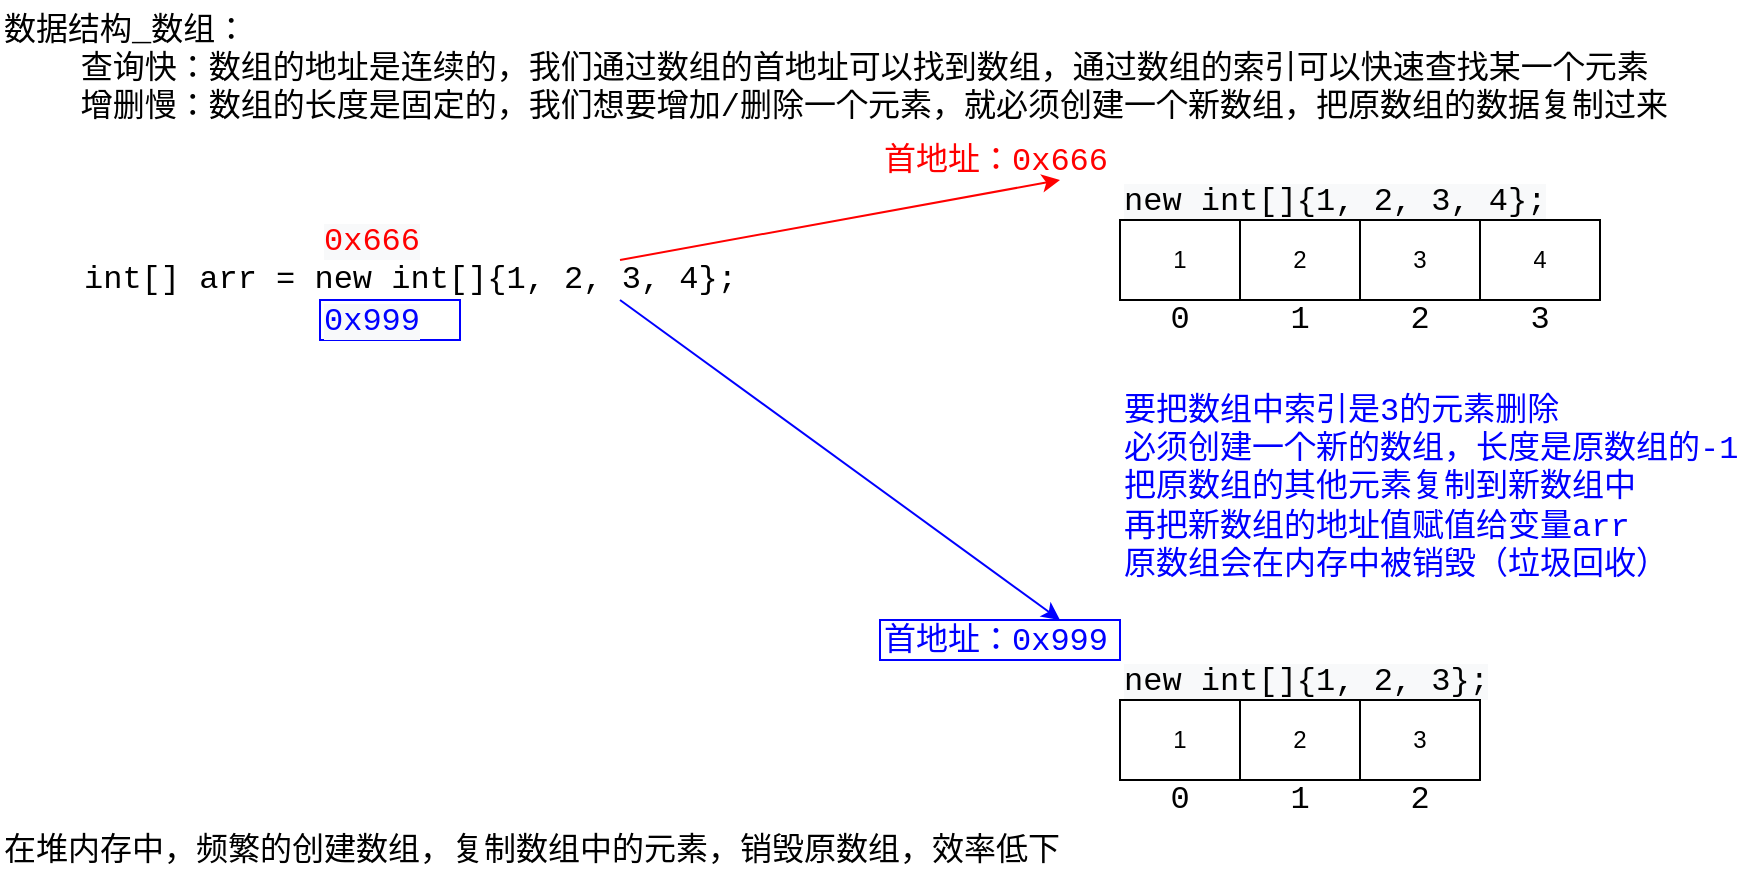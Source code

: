 <mxfile version="13.6.2" type="device"><diagram id="k9AlD885UBAIYeukuZBe" name="Page-1"><mxGraphModel dx="1072" dy="802" grid="1" gridSize="10" guides="1" tooltips="1" connect="1" arrows="1" fold="1" page="1" pageScale="1" pageWidth="1100" pageHeight="850" math="0" shadow="0"><root><mxCell id="0"/><mxCell id="1" parent="0"/><mxCell id="MG2gKv91YNemwZEDTiv0-1" value="数据结构_数组：&lt;br&gt;&amp;nbsp; &amp;nbsp; 查询快：数组的地址是连续的，我们通过数组的首地址可以找到数组，通过数组的索引可以快速查找某一个元素&lt;br&gt;&amp;nbsp; &amp;nbsp; 增删慢：数组的长度是固定的，我们想要增加/删除一个元素，就必须创建一个新数组，把原数组的数据复制过来" style="text;html=1;strokeColor=none;fillColor=none;align=left;verticalAlign=top;whiteSpace=wrap;rounded=0;fontFamily=Courier New;fontSize=16;" parent="1" vertex="1"><mxGeometry y="10" width="840" height="20" as="geometry"/></mxCell><mxCell id="p5xq7owiOkSByKTIBRpX-11" value="int[] arr = new int[]{1, 2, 3, 4};" style="text;html=1;strokeColor=none;fillColor=none;align=left;verticalAlign=middle;whiteSpace=wrap;rounded=0;fontFamily=Courier New;fontSize=16;" vertex="1" parent="1"><mxGeometry x="40" y="140" width="360" height="20" as="geometry"/></mxCell><mxCell id="p5xq7owiOkSByKTIBRpX-12" value="&lt;span style=&quot;color: rgb(0, 0, 0); font-family: &amp;quot;courier new&amp;quot;; font-size: 16px; font-style: normal; font-weight: 400; letter-spacing: normal; text-align: left; text-indent: 0px; text-transform: none; word-spacing: 0px; background-color: rgb(248, 249, 250); display: inline; float: none;&quot;&gt;new int[]{1, 2, 3, 4};&lt;/span&gt;" style="text;whiteSpace=wrap;html=1;fontSize=16;verticalAlign=middle;" vertex="1" parent="1"><mxGeometry x="560" y="100" width="240" height="20" as="geometry"/></mxCell><mxCell id="p5xq7owiOkSByKTIBRpX-20" value="0" style="text;html=1;strokeColor=none;fillColor=none;align=center;verticalAlign=middle;whiteSpace=wrap;rounded=0;fontFamily=Courier New;fontSize=16;" vertex="1" parent="1"><mxGeometry x="560" y="160" width="60" height="20" as="geometry"/></mxCell><mxCell id="p5xq7owiOkSByKTIBRpX-21" value="1" style="text;html=1;strokeColor=none;fillColor=none;align=center;verticalAlign=middle;whiteSpace=wrap;rounded=0;fontFamily=Courier New;fontSize=16;" vertex="1" parent="1"><mxGeometry x="620" y="160" width="60" height="20" as="geometry"/></mxCell><mxCell id="p5xq7owiOkSByKTIBRpX-22" value="2" style="text;html=1;strokeColor=none;fillColor=none;align=center;verticalAlign=middle;whiteSpace=wrap;rounded=0;fontFamily=Courier New;fontSize=16;" vertex="1" parent="1"><mxGeometry x="680" y="160" width="60" height="20" as="geometry"/></mxCell><mxCell id="p5xq7owiOkSByKTIBRpX-24" value="3" style="text;html=1;strokeColor=none;fillColor=none;align=center;verticalAlign=middle;whiteSpace=wrap;rounded=0;fontFamily=Courier New;fontSize=16;" vertex="1" parent="1"><mxGeometry x="740" y="160" width="60" height="20" as="geometry"/></mxCell><mxCell id="p5xq7owiOkSByKTIBRpX-26" value="&lt;font face=&quot;courier new&quot;&gt;首地址：0x666&lt;/font&gt;" style="text;whiteSpace=wrap;html=1;fontSize=16;verticalAlign=middle;fontColor=#FF0000;" vertex="1" parent="1"><mxGeometry x="440" y="80" width="120" height="20" as="geometry"/></mxCell><mxCell id="p5xq7owiOkSByKTIBRpX-13" value="" style="shape=table;html=1;whiteSpace=wrap;startSize=0;container=1;collapsible=0;childLayout=tableLayout;" vertex="1" parent="1"><mxGeometry x="560" y="120" width="240" height="40" as="geometry"/></mxCell><mxCell id="p5xq7owiOkSByKTIBRpX-14" value="" style="shape=partialRectangle;html=1;whiteSpace=wrap;collapsible=0;dropTarget=0;pointerEvents=0;fillColor=none;top=0;left=0;bottom=0;right=0;points=[[0,0.5],[1,0.5]];portConstraint=eastwest;" vertex="1" parent="p5xq7owiOkSByKTIBRpX-13"><mxGeometry width="240" height="40" as="geometry"/></mxCell><mxCell id="p5xq7owiOkSByKTIBRpX-15" value="1" style="shape=partialRectangle;html=1;whiteSpace=wrap;connectable=0;overflow=hidden;fillColor=none;top=0;left=0;bottom=0;right=0;" vertex="1" parent="p5xq7owiOkSByKTIBRpX-14"><mxGeometry width="60" height="40" as="geometry"/></mxCell><mxCell id="p5xq7owiOkSByKTIBRpX-16" value="2" style="shape=partialRectangle;html=1;whiteSpace=wrap;connectable=0;overflow=hidden;fillColor=none;top=0;left=0;bottom=0;right=0;" vertex="1" parent="p5xq7owiOkSByKTIBRpX-14"><mxGeometry x="60" width="60" height="40" as="geometry"/></mxCell><mxCell id="p5xq7owiOkSByKTIBRpX-17" value="3" style="shape=partialRectangle;html=1;whiteSpace=wrap;connectable=0;overflow=hidden;fillColor=none;top=0;left=0;bottom=0;right=0;" vertex="1" parent="p5xq7owiOkSByKTIBRpX-14"><mxGeometry x="120" width="60" height="40" as="geometry"/></mxCell><mxCell id="p5xq7owiOkSByKTIBRpX-18" value="4" style="shape=partialRectangle;html=1;whiteSpace=wrap;connectable=0;overflow=hidden;fillColor=none;top=0;left=0;bottom=0;right=0;" vertex="1" parent="p5xq7owiOkSByKTIBRpX-14"><mxGeometry x="180" width="60" height="40" as="geometry"/></mxCell><mxCell id="p5xq7owiOkSByKTIBRpX-27" value="" style="endArrow=classic;html=1;fontSize=16;exitX=0.75;exitY=0;exitDx=0;exitDy=0;entryX=0.75;entryY=1;entryDx=0;entryDy=0;strokeColor=#FF0000;" edge="1" parent="1" source="p5xq7owiOkSByKTIBRpX-11" target="p5xq7owiOkSByKTIBRpX-26"><mxGeometry width="50" height="50" relative="1" as="geometry"><mxPoint x="470" y="230" as="sourcePoint"/><mxPoint x="520" y="180" as="targetPoint"/></mxGeometry></mxCell><mxCell id="p5xq7owiOkSByKTIBRpX-28" value="要把数组中索引是3的元素删除&lt;br&gt;必须创建一个新的数组，长度是原数组的-1&lt;br&gt;把原数组的其他元素复制到新数组中&lt;br&gt;再把新数组的地址值赋值给变量arr&lt;br&gt;原数组会在内存中被销毁（垃圾回收）" style="text;html=1;strokeColor=none;fillColor=none;align=left;verticalAlign=top;whiteSpace=wrap;rounded=0;fontFamily=Courier New;fontSize=16;fontColor=#0000FF;" vertex="1" parent="1"><mxGeometry x="560" y="200" width="320" height="20" as="geometry"/></mxCell><mxCell id="p5xq7owiOkSByKTIBRpX-29" value="&lt;span style=&quot;color: rgb(0 , 0 , 0) ; font-family: &amp;#34;courier new&amp;#34; ; font-size: 16px ; font-style: normal ; font-weight: 400 ; letter-spacing: normal ; text-align: left ; text-indent: 0px ; text-transform: none ; word-spacing: 0px ; background-color: rgb(248 , 249 , 250) ; display: inline ; float: none&quot;&gt;new int[]{1, 2, 3};&lt;/span&gt;" style="text;whiteSpace=wrap;html=1;fontSize=16;verticalAlign=middle;" vertex="1" parent="1"><mxGeometry x="560" y="340" width="240" height="20" as="geometry"/></mxCell><mxCell id="p5xq7owiOkSByKTIBRpX-30" value="0" style="text;html=1;strokeColor=none;fillColor=none;align=center;verticalAlign=middle;whiteSpace=wrap;rounded=0;fontFamily=Courier New;fontSize=16;" vertex="1" parent="1"><mxGeometry x="560" y="400" width="60" height="20" as="geometry"/></mxCell><mxCell id="p5xq7owiOkSByKTIBRpX-31" value="1" style="text;html=1;strokeColor=none;fillColor=none;align=center;verticalAlign=middle;whiteSpace=wrap;rounded=0;fontFamily=Courier New;fontSize=16;" vertex="1" parent="1"><mxGeometry x="620" y="400" width="60" height="20" as="geometry"/></mxCell><mxCell id="p5xq7owiOkSByKTIBRpX-32" value="2" style="text;html=1;strokeColor=none;fillColor=none;align=center;verticalAlign=middle;whiteSpace=wrap;rounded=0;fontFamily=Courier New;fontSize=16;" vertex="1" parent="1"><mxGeometry x="680" y="400" width="60" height="20" as="geometry"/></mxCell><mxCell id="p5xq7owiOkSByKTIBRpX-34" value="&lt;font face=&quot;courier new&quot;&gt;首地址：0x999&lt;br&gt;&lt;/font&gt;" style="text;whiteSpace=wrap;html=1;fontSize=16;verticalAlign=middle;fontColor=#0000FF;strokeColor=#0000FF;" vertex="1" parent="1"><mxGeometry x="440" y="320" width="120" height="20" as="geometry"/></mxCell><mxCell id="p5xq7owiOkSByKTIBRpX-35" value="" style="shape=table;html=1;whiteSpace=wrap;startSize=0;container=1;collapsible=0;childLayout=tableLayout;" vertex="1" parent="1"><mxGeometry x="560" y="360" width="180" height="40" as="geometry"/></mxCell><mxCell id="p5xq7owiOkSByKTIBRpX-36" value="" style="shape=partialRectangle;html=1;whiteSpace=wrap;collapsible=0;dropTarget=0;pointerEvents=0;fillColor=none;top=0;left=0;bottom=0;right=0;points=[[0,0.5],[1,0.5]];portConstraint=eastwest;" vertex="1" parent="p5xq7owiOkSByKTIBRpX-35"><mxGeometry width="180" height="40" as="geometry"/></mxCell><mxCell id="p5xq7owiOkSByKTIBRpX-37" value="1" style="shape=partialRectangle;html=1;whiteSpace=wrap;connectable=0;overflow=hidden;fillColor=none;top=0;left=0;bottom=0;right=0;" vertex="1" parent="p5xq7owiOkSByKTIBRpX-36"><mxGeometry width="60" height="40" as="geometry"/></mxCell><mxCell id="p5xq7owiOkSByKTIBRpX-38" value="2" style="shape=partialRectangle;html=1;whiteSpace=wrap;connectable=0;overflow=hidden;fillColor=none;top=0;left=0;bottom=0;right=0;" vertex="1" parent="p5xq7owiOkSByKTIBRpX-36"><mxGeometry x="60" width="60" height="40" as="geometry"/></mxCell><mxCell id="p5xq7owiOkSByKTIBRpX-39" value="3" style="shape=partialRectangle;html=1;whiteSpace=wrap;connectable=0;overflow=hidden;fillColor=none;top=0;left=0;bottom=0;right=0;" vertex="1" parent="p5xq7owiOkSByKTIBRpX-36"><mxGeometry x="120" width="60" height="40" as="geometry"/></mxCell><mxCell id="p5xq7owiOkSByKTIBRpX-41" value="&lt;span style=&quot;color: rgb(255, 0, 0); font-family: &amp;quot;courier new&amp;quot;; font-size: 16px; font-style: normal; font-weight: 400; letter-spacing: normal; text-align: left; text-indent: 0px; text-transform: none; word-spacing: 0px; background-color: rgb(248, 249, 250); display: inline; float: none;&quot;&gt;0x666&lt;/span&gt;" style="text;whiteSpace=wrap;html=1;fontSize=16;fontColor=#FF0000;verticalAlign=middle;" vertex="1" parent="1"><mxGeometry x="160" y="120" width="70" height="20" as="geometry"/></mxCell><mxCell id="p5xq7owiOkSByKTIBRpX-42" value="&lt;span style=&quot;font-family: &amp;quot;courier new&amp;quot;; font-size: 16px; font-style: normal; font-weight: 400; letter-spacing: normal; text-align: left; text-indent: 0px; text-transform: none; word-spacing: 0px; background-color: rgb(248, 249, 250); display: inline; float: none;&quot;&gt;0x999&lt;/span&gt;" style="text;whiteSpace=wrap;html=1;fontSize=16;verticalAlign=middle;fontColor=#0000FF;strokeColor=#0000FF;" vertex="1" parent="1"><mxGeometry x="160" y="160" width="70" height="20" as="geometry"/></mxCell><mxCell id="p5xq7owiOkSByKTIBRpX-43" value="" style="endArrow=classic;html=1;fontSize=16;exitX=0.75;exitY=1;exitDx=0;exitDy=0;entryX=0.75;entryY=0;entryDx=0;entryDy=0;fontColor=#0000FF;strokeColor=#0000FF;" edge="1" parent="1" source="p5xq7owiOkSByKTIBRpX-11" target="p5xq7owiOkSByKTIBRpX-34"><mxGeometry width="50" height="50" relative="1" as="geometry"><mxPoint x="320" y="150" as="sourcePoint"/><mxPoint x="540" y="110" as="targetPoint"/></mxGeometry></mxCell><mxCell id="p5xq7owiOkSByKTIBRpX-44" value="在堆内存中，频繁的创建数组，复制数组中的元素，销毁原数组，效率低下" style="text;html=1;strokeColor=none;fillColor=none;align=left;verticalAlign=top;whiteSpace=wrap;rounded=0;fontFamily=Courier New;fontSize=16;" vertex="1" parent="1"><mxGeometry y="420" width="560" height="20" as="geometry"/></mxCell></root></mxGraphModel></diagram></mxfile>